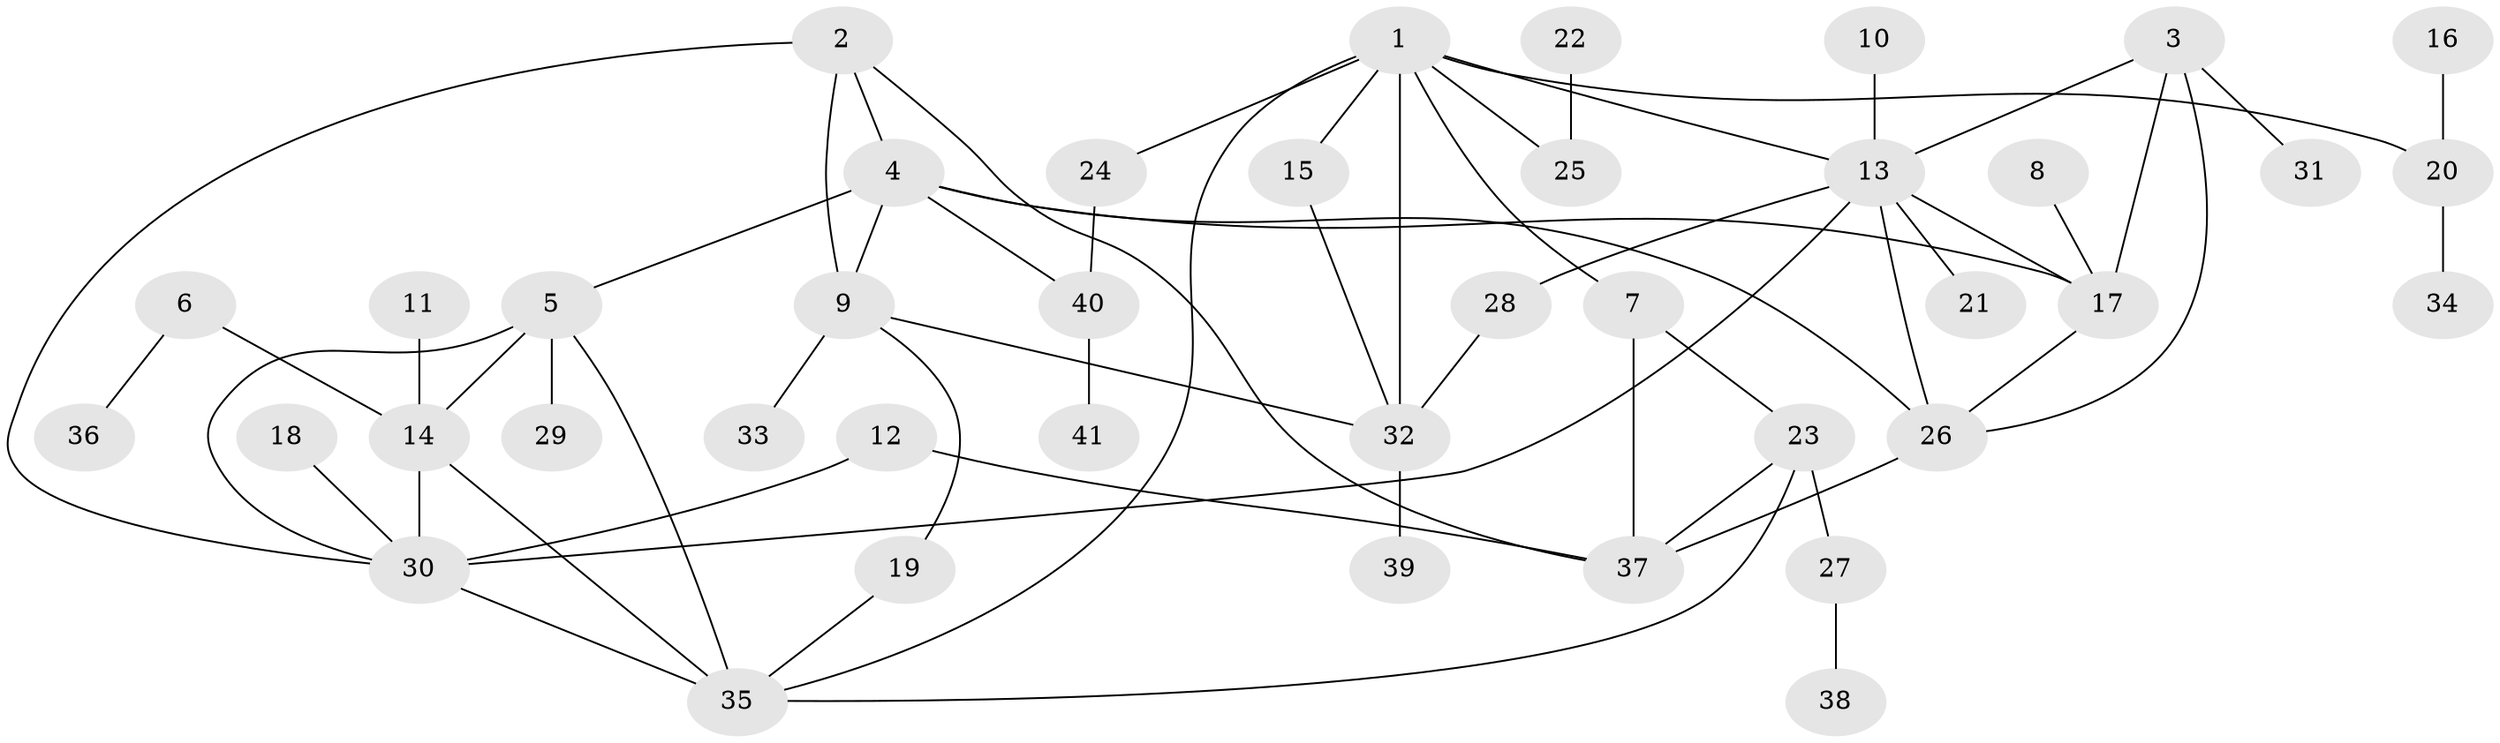 // original degree distribution, {7: 0.08641975308641975, 8: 0.024691358024691357, 5: 0.07407407407407407, 6: 0.037037037037037035, 3: 0.04938271604938271, 10: 0.012345679012345678, 4: 0.024691358024691357, 1: 0.5061728395061729, 2: 0.18518518518518517}
// Generated by graph-tools (version 1.1) at 2025/02/03/09/25 03:02:44]
// undirected, 41 vertices, 61 edges
graph export_dot {
graph [start="1"]
  node [color=gray90,style=filled];
  1;
  2;
  3;
  4;
  5;
  6;
  7;
  8;
  9;
  10;
  11;
  12;
  13;
  14;
  15;
  16;
  17;
  18;
  19;
  20;
  21;
  22;
  23;
  24;
  25;
  26;
  27;
  28;
  29;
  30;
  31;
  32;
  33;
  34;
  35;
  36;
  37;
  38;
  39;
  40;
  41;
  1 -- 7 [weight=1.0];
  1 -- 13 [weight=1.0];
  1 -- 15 [weight=2.0];
  1 -- 20 [weight=1.0];
  1 -- 24 [weight=1.0];
  1 -- 25 [weight=1.0];
  1 -- 32 [weight=2.0];
  1 -- 35 [weight=1.0];
  2 -- 4 [weight=2.0];
  2 -- 9 [weight=2.0];
  2 -- 30 [weight=1.0];
  2 -- 37 [weight=1.0];
  3 -- 13 [weight=1.0];
  3 -- 17 [weight=1.0];
  3 -- 26 [weight=1.0];
  3 -- 31 [weight=1.0];
  4 -- 5 [weight=1.0];
  4 -- 9 [weight=1.0];
  4 -- 17 [weight=1.0];
  4 -- 26 [weight=1.0];
  4 -- 40 [weight=1.0];
  5 -- 14 [weight=1.0];
  5 -- 29 [weight=1.0];
  5 -- 30 [weight=1.0];
  5 -- 35 [weight=1.0];
  6 -- 14 [weight=1.0];
  6 -- 36 [weight=1.0];
  7 -- 23 [weight=1.0];
  7 -- 37 [weight=2.0];
  8 -- 17 [weight=1.0];
  9 -- 19 [weight=1.0];
  9 -- 32 [weight=1.0];
  9 -- 33 [weight=1.0];
  10 -- 13 [weight=1.0];
  11 -- 14 [weight=1.0];
  12 -- 30 [weight=1.0];
  12 -- 37 [weight=1.0];
  13 -- 17 [weight=1.0];
  13 -- 21 [weight=1.0];
  13 -- 26 [weight=1.0];
  13 -- 28 [weight=1.0];
  13 -- 30 [weight=1.0];
  14 -- 30 [weight=1.0];
  14 -- 35 [weight=1.0];
  15 -- 32 [weight=1.0];
  16 -- 20 [weight=1.0];
  17 -- 26 [weight=1.0];
  18 -- 30 [weight=1.0];
  19 -- 35 [weight=1.0];
  20 -- 34 [weight=1.0];
  22 -- 25 [weight=1.0];
  23 -- 27 [weight=1.0];
  23 -- 35 [weight=1.0];
  23 -- 37 [weight=2.0];
  24 -- 40 [weight=1.0];
  26 -- 37 [weight=1.0];
  27 -- 38 [weight=1.0];
  28 -- 32 [weight=1.0];
  30 -- 35 [weight=1.0];
  32 -- 39 [weight=1.0];
  40 -- 41 [weight=1.0];
}
